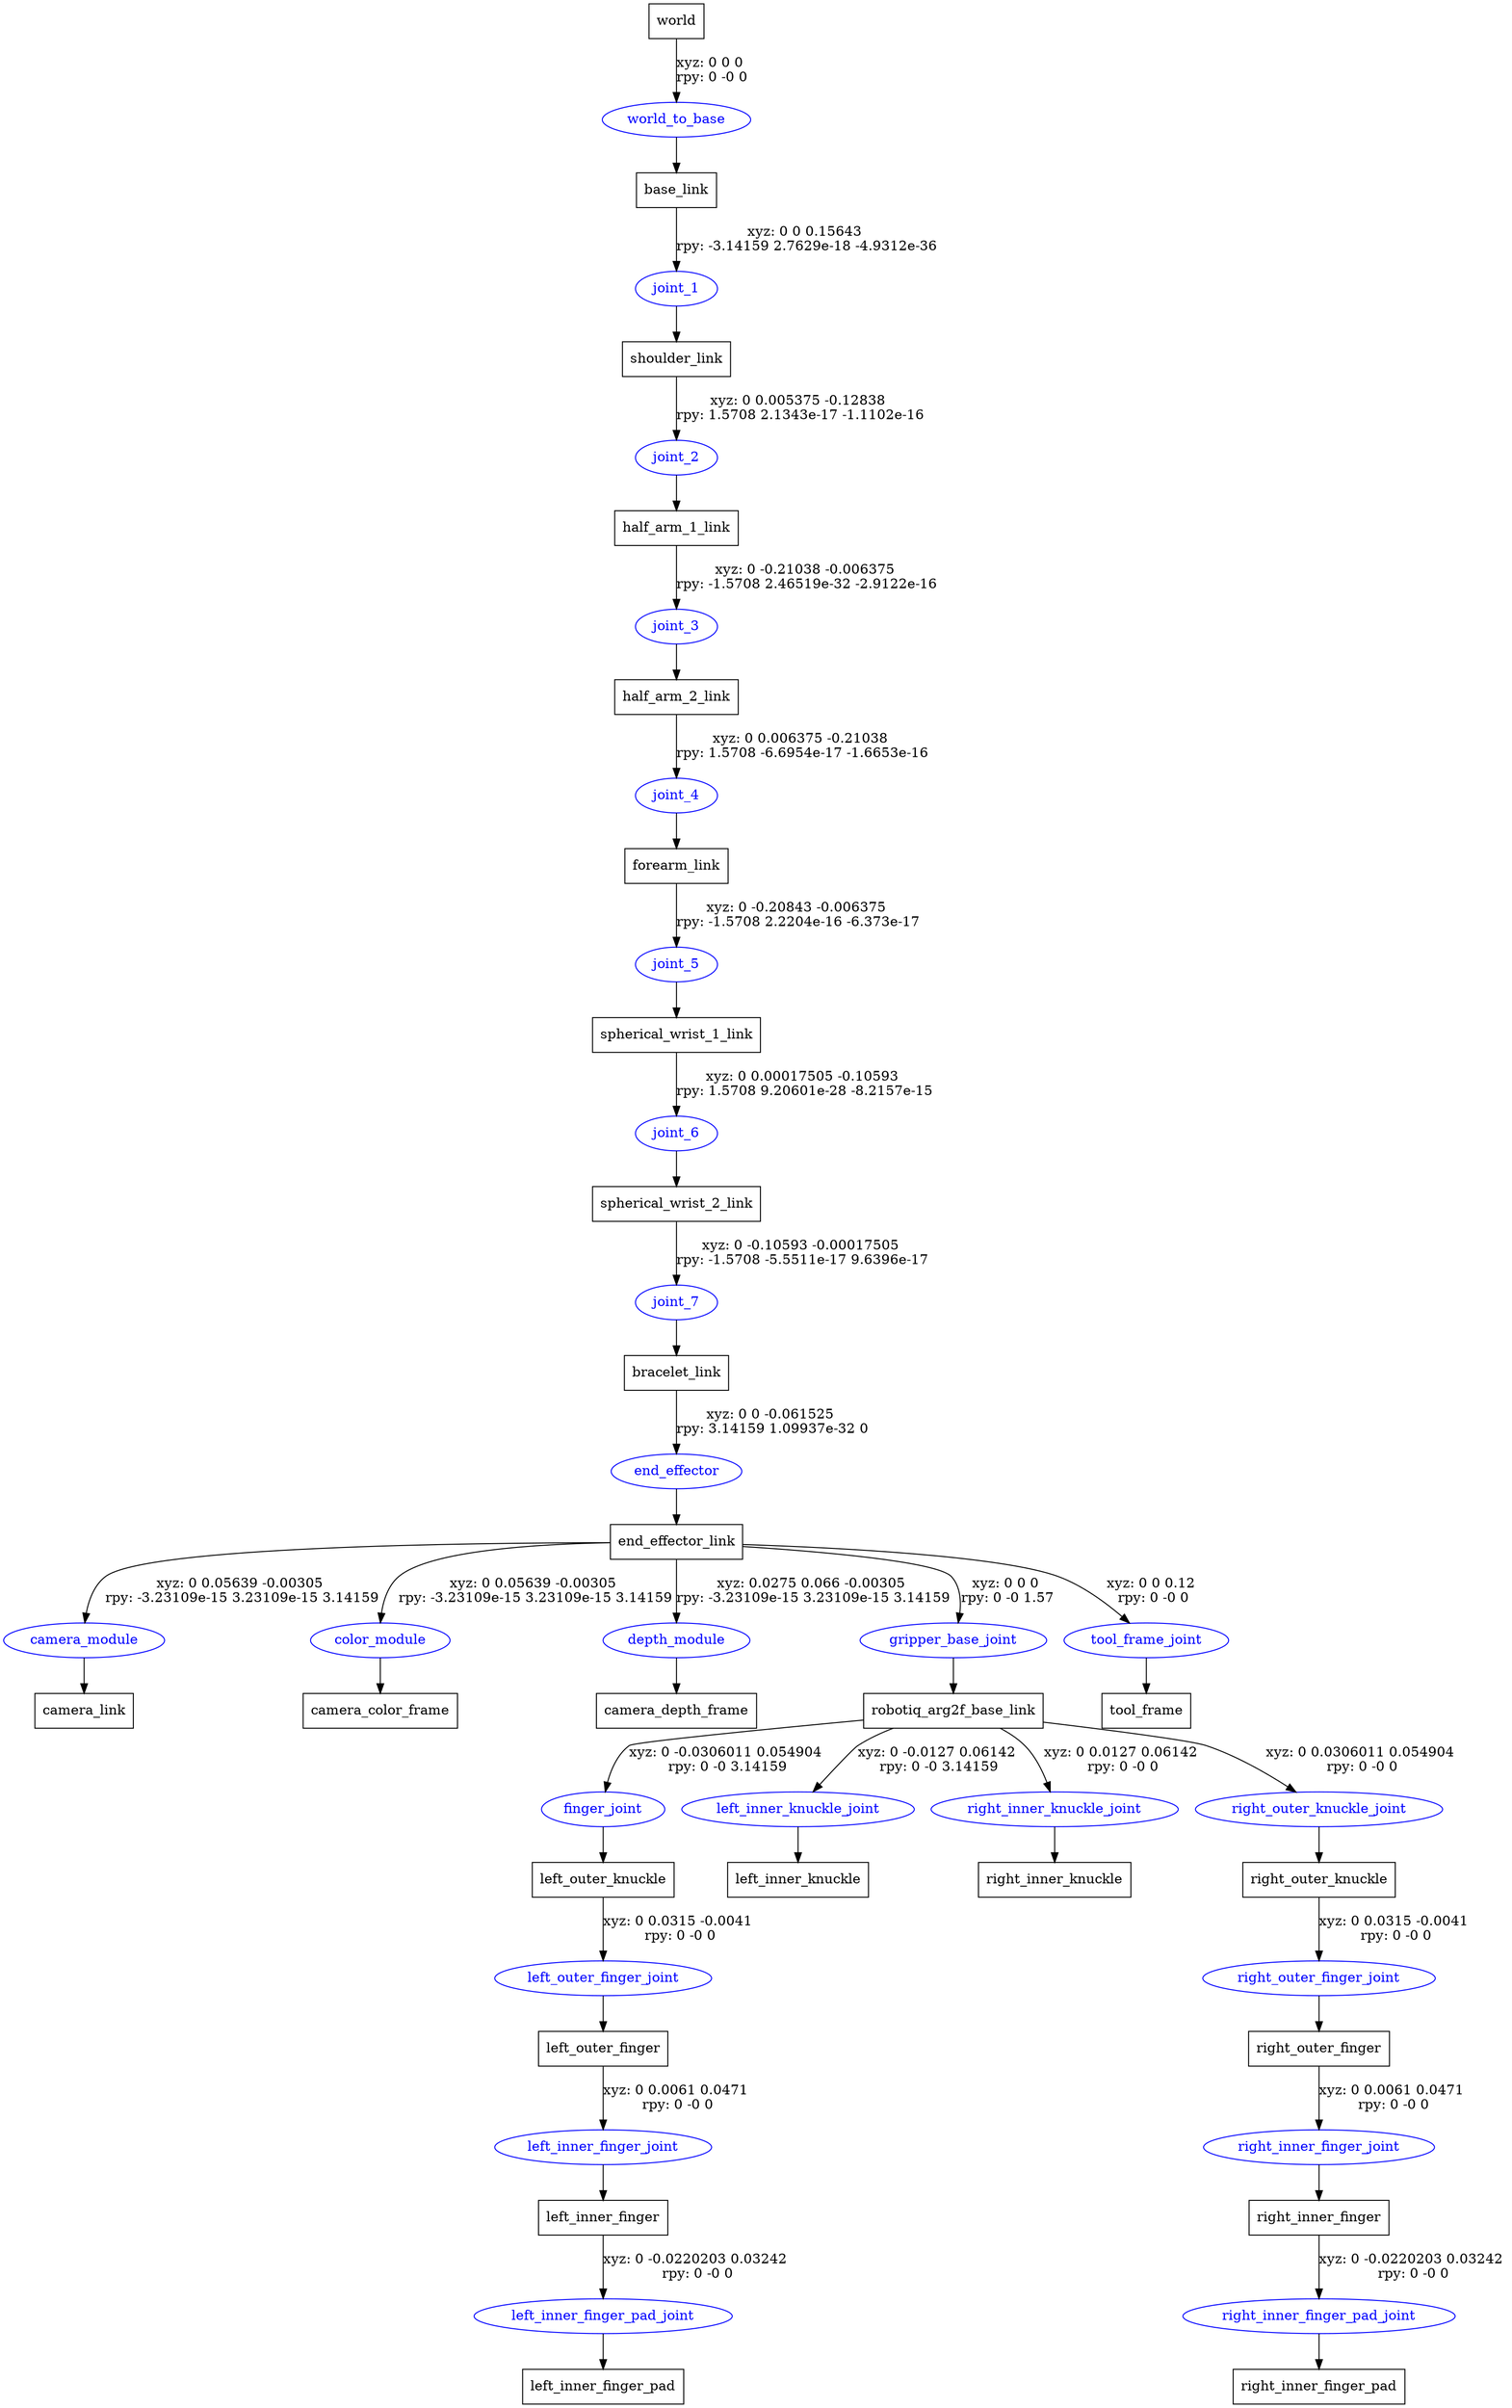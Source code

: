 digraph G {
node [shape=box];
"world" [label="world"];
"base_link" [label="base_link"];
"shoulder_link" [label="shoulder_link"];
"half_arm_1_link" [label="half_arm_1_link"];
"half_arm_2_link" [label="half_arm_2_link"];
"forearm_link" [label="forearm_link"];
"spherical_wrist_1_link" [label="spherical_wrist_1_link"];
"spherical_wrist_2_link" [label="spherical_wrist_2_link"];
"bracelet_link" [label="bracelet_link"];
"end_effector_link" [label="end_effector_link"];
"camera_link" [label="camera_link"];
"camera_color_frame" [label="camera_color_frame"];
"camera_depth_frame" [label="camera_depth_frame"];
"robotiq_arg2f_base_link" [label="robotiq_arg2f_base_link"];
"left_outer_knuckle" [label="left_outer_knuckle"];
"left_outer_finger" [label="left_outer_finger"];
"left_inner_finger" [label="left_inner_finger"];
"left_inner_finger_pad" [label="left_inner_finger_pad"];
"left_inner_knuckle" [label="left_inner_knuckle"];
"right_inner_knuckle" [label="right_inner_knuckle"];
"right_outer_knuckle" [label="right_outer_knuckle"];
"right_outer_finger" [label="right_outer_finger"];
"right_inner_finger" [label="right_inner_finger"];
"right_inner_finger_pad" [label="right_inner_finger_pad"];
"tool_frame" [label="tool_frame"];
node [shape=ellipse, color=blue, fontcolor=blue];
"world" -> "world_to_base" [label="xyz: 0 0 0 \nrpy: 0 -0 0"]
"world_to_base" -> "base_link"
"base_link" -> "joint_1" [label="xyz: 0 0 0.15643 \nrpy: -3.14159 2.7629e-18 -4.9312e-36"]
"joint_1" -> "shoulder_link"
"shoulder_link" -> "joint_2" [label="xyz: 0 0.005375 -0.12838 \nrpy: 1.5708 2.1343e-17 -1.1102e-16"]
"joint_2" -> "half_arm_1_link"
"half_arm_1_link" -> "joint_3" [label="xyz: 0 -0.21038 -0.006375 \nrpy: -1.5708 2.46519e-32 -2.9122e-16"]
"joint_3" -> "half_arm_2_link"
"half_arm_2_link" -> "joint_4" [label="xyz: 0 0.006375 -0.21038 \nrpy: 1.5708 -6.6954e-17 -1.6653e-16"]
"joint_4" -> "forearm_link"
"forearm_link" -> "joint_5" [label="xyz: 0 -0.20843 -0.006375 \nrpy: -1.5708 2.2204e-16 -6.373e-17"]
"joint_5" -> "spherical_wrist_1_link"
"spherical_wrist_1_link" -> "joint_6" [label="xyz: 0 0.00017505 -0.10593 \nrpy: 1.5708 9.20601e-28 -8.2157e-15"]
"joint_6" -> "spherical_wrist_2_link"
"spherical_wrist_2_link" -> "joint_7" [label="xyz: 0 -0.10593 -0.00017505 \nrpy: -1.5708 -5.5511e-17 9.6396e-17"]
"joint_7" -> "bracelet_link"
"bracelet_link" -> "end_effector" [label="xyz: 0 0 -0.061525 \nrpy: 3.14159 1.09937e-32 0"]
"end_effector" -> "end_effector_link"
"end_effector_link" -> "camera_module" [label="xyz: 0 0.05639 -0.00305 \nrpy: -3.23109e-15 3.23109e-15 3.14159"]
"camera_module" -> "camera_link"
"end_effector_link" -> "color_module" [label="xyz: 0 0.05639 -0.00305 \nrpy: -3.23109e-15 3.23109e-15 3.14159"]
"color_module" -> "camera_color_frame"
"end_effector_link" -> "depth_module" [label="xyz: 0.0275 0.066 -0.00305 \nrpy: -3.23109e-15 3.23109e-15 3.14159"]
"depth_module" -> "camera_depth_frame"
"end_effector_link" -> "gripper_base_joint" [label="xyz: 0 0 0 \nrpy: 0 -0 1.57"]
"gripper_base_joint" -> "robotiq_arg2f_base_link"
"robotiq_arg2f_base_link" -> "finger_joint" [label="xyz: 0 -0.0306011 0.054904 \nrpy: 0 -0 3.14159"]
"finger_joint" -> "left_outer_knuckle"
"left_outer_knuckle" -> "left_outer_finger_joint" [label="xyz: 0 0.0315 -0.0041 \nrpy: 0 -0 0"]
"left_outer_finger_joint" -> "left_outer_finger"
"left_outer_finger" -> "left_inner_finger_joint" [label="xyz: 0 0.0061 0.0471 \nrpy: 0 -0 0"]
"left_inner_finger_joint" -> "left_inner_finger"
"left_inner_finger" -> "left_inner_finger_pad_joint" [label="xyz: 0 -0.0220203 0.03242 \nrpy: 0 -0 0"]
"left_inner_finger_pad_joint" -> "left_inner_finger_pad"
"robotiq_arg2f_base_link" -> "left_inner_knuckle_joint" [label="xyz: 0 -0.0127 0.06142 \nrpy: 0 -0 3.14159"]
"left_inner_knuckle_joint" -> "left_inner_knuckle"
"robotiq_arg2f_base_link" -> "right_inner_knuckle_joint" [label="xyz: 0 0.0127 0.06142 \nrpy: 0 -0 0"]
"right_inner_knuckle_joint" -> "right_inner_knuckle"
"robotiq_arg2f_base_link" -> "right_outer_knuckle_joint" [label="xyz: 0 0.0306011 0.054904 \nrpy: 0 -0 0"]
"right_outer_knuckle_joint" -> "right_outer_knuckle"
"right_outer_knuckle" -> "right_outer_finger_joint" [label="xyz: 0 0.0315 -0.0041 \nrpy: 0 -0 0"]
"right_outer_finger_joint" -> "right_outer_finger"
"right_outer_finger" -> "right_inner_finger_joint" [label="xyz: 0 0.0061 0.0471 \nrpy: 0 -0 0"]
"right_inner_finger_joint" -> "right_inner_finger"
"right_inner_finger" -> "right_inner_finger_pad_joint" [label="xyz: 0 -0.0220203 0.03242 \nrpy: 0 -0 0"]
"right_inner_finger_pad_joint" -> "right_inner_finger_pad"
"end_effector_link" -> "tool_frame_joint" [label="xyz: 0 0 0.12 \nrpy: 0 -0 0"]
"tool_frame_joint" -> "tool_frame"
}
